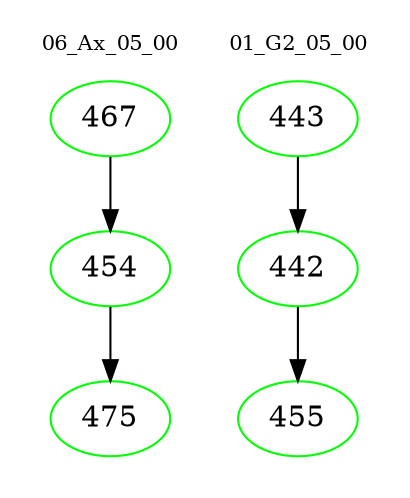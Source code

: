 digraph{
subgraph cluster_0 {
color = white
label = "06_Ax_05_00";
fontsize=10;
T0_467 [label="467", color="green"]
T0_467 -> T0_454 [color="black"]
T0_454 [label="454", color="green"]
T0_454 -> T0_475 [color="black"]
T0_475 [label="475", color="green"]
}
subgraph cluster_1 {
color = white
label = "01_G2_05_00";
fontsize=10;
T1_443 [label="443", color="green"]
T1_443 -> T1_442 [color="black"]
T1_442 [label="442", color="green"]
T1_442 -> T1_455 [color="black"]
T1_455 [label="455", color="green"]
}
}
